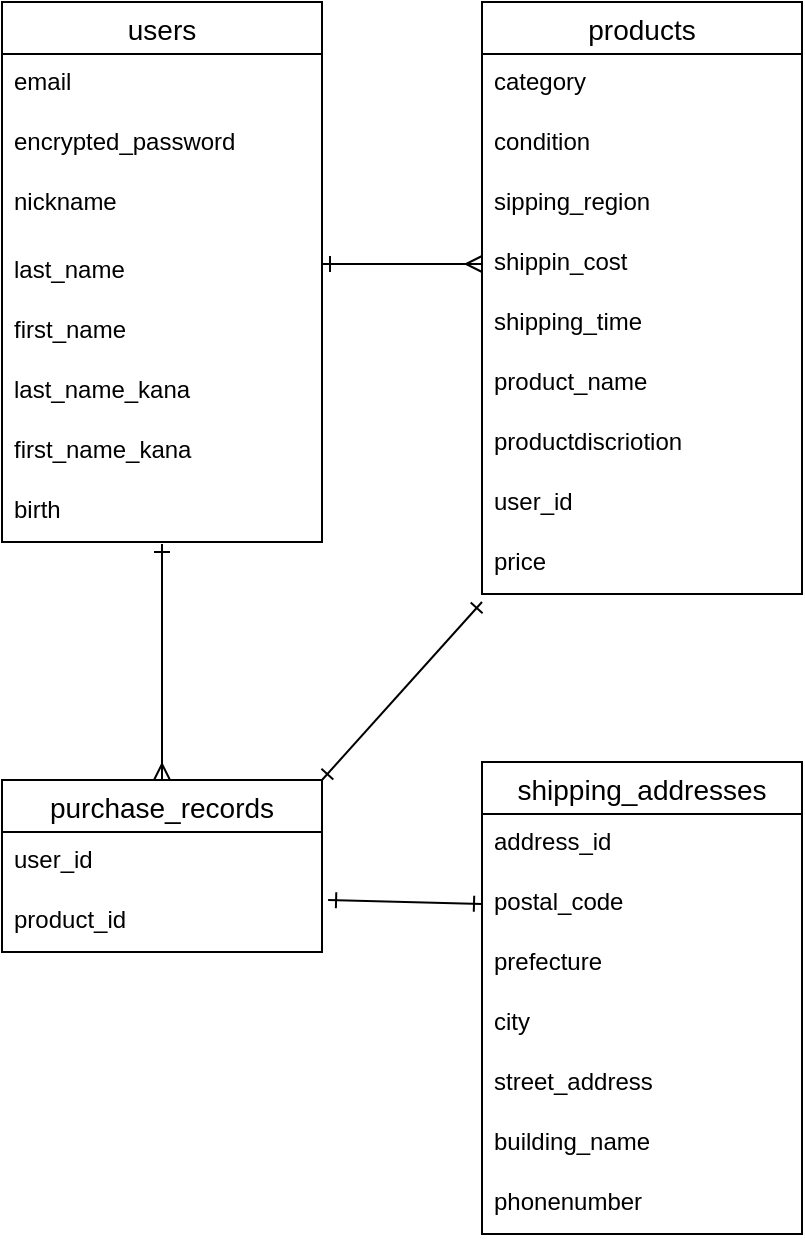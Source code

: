 <mxfile>
    <diagram id="DH9Vm6OfYUjxD5UCwHW9" name="ページ1">
        <mxGraphModel dx="555" dy="609" grid="1" gridSize="10" guides="1" tooltips="1" connect="1" arrows="1" fold="1" page="1" pageScale="1" pageWidth="827" pageHeight="1169" math="0" shadow="0">
            <root>
                <mxCell id="0"/>
                <mxCell id="1" parent="0"/>
                <mxCell id="2" value="users" style="swimlane;fontStyle=0;childLayout=stackLayout;horizontal=1;startSize=26;horizontalStack=0;resizeParent=1;resizeParentMax=0;resizeLast=0;collapsible=1;marginBottom=0;align=center;fontSize=14;" vertex="1" parent="1">
                    <mxGeometry x="80" y="20" width="160" height="270" as="geometry"/>
                </mxCell>
                <mxCell id="4" value="email&#10;&#10;" style="text;strokeColor=none;fillColor=none;spacingLeft=4;spacingRight=4;overflow=hidden;rotatable=0;points=[[0,0.5],[1,0.5]];portConstraint=eastwest;fontSize=12;" vertex="1" parent="2">
                    <mxGeometry y="26" width="160" height="30" as="geometry"/>
                </mxCell>
                <mxCell id="5" value="encrypted_password" style="text;strokeColor=none;fillColor=none;spacingLeft=4;spacingRight=4;overflow=hidden;rotatable=0;points=[[0,0.5],[1,0.5]];portConstraint=eastwest;fontSize=12;" vertex="1" parent="2">
                    <mxGeometry y="56" width="160" height="30" as="geometry"/>
                </mxCell>
                <mxCell id="7" value="nickname" style="text;strokeColor=none;fillColor=none;spacingLeft=4;spacingRight=4;overflow=hidden;rotatable=0;points=[[0,0.5],[1,0.5]];portConstraint=eastwest;fontSize=12;" vertex="1" parent="2">
                    <mxGeometry y="86" width="160" height="34" as="geometry"/>
                </mxCell>
                <mxCell id="25" value="last_name" style="text;strokeColor=none;fillColor=none;spacingLeft=4;spacingRight=4;overflow=hidden;rotatable=0;points=[[0,0.5],[1,0.5]];portConstraint=eastwest;fontSize=12;" vertex="1" parent="2">
                    <mxGeometry y="120" width="160" height="30" as="geometry"/>
                </mxCell>
                <mxCell id="26" value="first_name" style="text;strokeColor=none;fillColor=none;spacingLeft=4;spacingRight=4;overflow=hidden;rotatable=0;points=[[0,0.5],[1,0.5]];portConstraint=eastwest;fontSize=12;" vertex="1" parent="2">
                    <mxGeometry y="150" width="160" height="30" as="geometry"/>
                </mxCell>
                <mxCell id="27" value="last_name_kana" style="text;strokeColor=none;fillColor=none;spacingLeft=4;spacingRight=4;overflow=hidden;rotatable=0;points=[[0,0.5],[1,0.5]];portConstraint=eastwest;fontSize=12;" vertex="1" parent="2">
                    <mxGeometry y="180" width="160" height="30" as="geometry"/>
                </mxCell>
                <mxCell id="28" value="first_name_kana" style="text;strokeColor=none;fillColor=none;spacingLeft=4;spacingRight=4;overflow=hidden;rotatable=0;points=[[0,0.5],[1,0.5]];portConstraint=eastwest;fontSize=12;" vertex="1" parent="2">
                    <mxGeometry y="210" width="160" height="30" as="geometry"/>
                </mxCell>
                <mxCell id="29" value="birth" style="text;strokeColor=none;fillColor=none;spacingLeft=4;spacingRight=4;overflow=hidden;rotatable=0;points=[[0,0.5],[1,0.5]];portConstraint=eastwest;fontSize=12;" vertex="1" parent="2">
                    <mxGeometry y="240" width="160" height="30" as="geometry"/>
                </mxCell>
                <mxCell id="30" value="products" style="swimlane;fontStyle=0;childLayout=stackLayout;horizontal=1;startSize=26;horizontalStack=0;resizeParent=1;resizeParentMax=0;resizeLast=0;collapsible=1;marginBottom=0;align=center;fontSize=14;" vertex="1" parent="1">
                    <mxGeometry x="320" y="20" width="160" height="296" as="geometry"/>
                </mxCell>
                <mxCell id="33" value="category" style="text;strokeColor=none;fillColor=none;spacingLeft=4;spacingRight=4;overflow=hidden;rotatable=0;points=[[0,0.5],[1,0.5]];portConstraint=eastwest;fontSize=12;" vertex="1" parent="30">
                    <mxGeometry y="26" width="160" height="30" as="geometry"/>
                </mxCell>
                <mxCell id="34" value="condition" style="text;strokeColor=none;fillColor=none;spacingLeft=4;spacingRight=4;overflow=hidden;rotatable=0;points=[[0,0.5],[1,0.5]];portConstraint=eastwest;fontSize=12;" vertex="1" parent="30">
                    <mxGeometry y="56" width="160" height="30" as="geometry"/>
                </mxCell>
                <mxCell id="41" value="sipping_region" style="text;strokeColor=none;fillColor=none;spacingLeft=4;spacingRight=4;overflow=hidden;rotatable=0;points=[[0,0.5],[1,0.5]];portConstraint=eastwest;fontSize=12;" vertex="1" parent="30">
                    <mxGeometry y="86" width="160" height="30" as="geometry"/>
                </mxCell>
                <mxCell id="42" value="shippin_cost" style="text;strokeColor=none;fillColor=none;spacingLeft=4;spacingRight=4;overflow=hidden;rotatable=0;points=[[0,0.5],[1,0.5]];portConstraint=eastwest;fontSize=12;" vertex="1" parent="30">
                    <mxGeometry y="116" width="160" height="30" as="geometry"/>
                </mxCell>
                <mxCell id="43" value="shipping_time" style="text;strokeColor=none;fillColor=none;spacingLeft=4;spacingRight=4;overflow=hidden;rotatable=0;points=[[0,0.5],[1,0.5]];portConstraint=eastwest;fontSize=12;" vertex="1" parent="30">
                    <mxGeometry y="146" width="160" height="30" as="geometry"/>
                </mxCell>
                <mxCell id="133" value="product_name" style="text;strokeColor=none;fillColor=none;spacingLeft=4;spacingRight=4;overflow=hidden;rotatable=0;points=[[0,0.5],[1,0.5]];portConstraint=eastwest;fontSize=12;" vertex="1" parent="30">
                    <mxGeometry y="176" width="160" height="30" as="geometry"/>
                </mxCell>
                <mxCell id="134" value="productdiscriotion" style="text;strokeColor=none;fillColor=none;spacingLeft=4;spacingRight=4;overflow=hidden;rotatable=0;points=[[0,0.5],[1,0.5]];portConstraint=eastwest;fontSize=12;" vertex="1" parent="30">
                    <mxGeometry y="206" width="160" height="30" as="geometry"/>
                </mxCell>
                <mxCell id="136" value="user_id" style="text;strokeColor=none;fillColor=none;spacingLeft=4;spacingRight=4;overflow=hidden;rotatable=0;points=[[0,0.5],[1,0.5]];portConstraint=eastwest;fontSize=12;" vertex="1" parent="30">
                    <mxGeometry y="236" width="160" height="30" as="geometry"/>
                </mxCell>
                <mxCell id="135" value="price" style="text;strokeColor=none;fillColor=none;spacingLeft=4;spacingRight=4;overflow=hidden;rotatable=0;points=[[0,0.5],[1,0.5]];portConstraint=eastwest;fontSize=12;" vertex="1" parent="30">
                    <mxGeometry y="266" width="160" height="30" as="geometry"/>
                </mxCell>
                <mxCell id="124" style="edgeStyle=none;html=1;exitX=0.5;exitY=0;exitDx=0;exitDy=0;entryX=0.5;entryY=1.033;entryDx=0;entryDy=0;entryPerimeter=0;startArrow=ERmany;startFill=0;endArrow=ERone;endFill=0;" edge="1" parent="1" source="80" target="29">
                    <mxGeometry relative="1" as="geometry"/>
                </mxCell>
                <mxCell id="125" style="edgeStyle=none;html=1;exitX=1;exitY=0;exitDx=0;exitDy=0;startArrow=ERone;startFill=0;endArrow=ERone;endFill=0;" edge="1" parent="1" source="80">
                    <mxGeometry relative="1" as="geometry">
                        <mxPoint x="320" y="320" as="targetPoint"/>
                    </mxGeometry>
                </mxCell>
                <mxCell id="80" value="purchase_records" style="swimlane;fontStyle=0;childLayout=stackLayout;horizontal=1;startSize=26;horizontalStack=0;resizeParent=1;resizeParentMax=0;resizeLast=0;collapsible=1;marginBottom=0;align=center;fontSize=14;" vertex="1" parent="1">
                    <mxGeometry x="80" y="409" width="160" height="86" as="geometry"/>
                </mxCell>
                <mxCell id="82" value="user_id" style="text;strokeColor=none;fillColor=none;spacingLeft=4;spacingRight=4;overflow=hidden;rotatable=0;points=[[0,0.5],[1,0.5]];portConstraint=eastwest;fontSize=12;" vertex="1" parent="80">
                    <mxGeometry y="26" width="160" height="30" as="geometry"/>
                </mxCell>
                <mxCell id="83" value="product_id" style="text;strokeColor=none;fillColor=none;spacingLeft=4;spacingRight=4;overflow=hidden;rotatable=0;points=[[0,0.5],[1,0.5]];portConstraint=eastwest;fontSize=12;" vertex="1" parent="80">
                    <mxGeometry y="56" width="160" height="30" as="geometry"/>
                </mxCell>
                <mxCell id="115" value="shipping_addresses" style="swimlane;fontStyle=0;childLayout=stackLayout;horizontal=1;startSize=26;horizontalStack=0;resizeParent=1;resizeParentMax=0;resizeLast=0;collapsible=1;marginBottom=0;align=center;fontSize=14;" vertex="1" parent="1">
                    <mxGeometry x="320" y="400" width="160" height="236" as="geometry"/>
                </mxCell>
                <mxCell id="116" value="address_id" style="text;strokeColor=none;fillColor=none;spacingLeft=4;spacingRight=4;overflow=hidden;rotatable=0;points=[[0,0.5],[1,0.5]];portConstraint=eastwest;fontSize=12;" vertex="1" parent="115">
                    <mxGeometry y="26" width="160" height="30" as="geometry"/>
                </mxCell>
                <mxCell id="118" value="postal_code" style="text;strokeColor=none;fillColor=none;spacingLeft=4;spacingRight=4;overflow=hidden;rotatable=0;points=[[0,0.5],[1,0.5]];portConstraint=eastwest;fontSize=12;" vertex="1" parent="115">
                    <mxGeometry y="56" width="160" height="30" as="geometry"/>
                </mxCell>
                <mxCell id="119" value="prefecture" style="text;strokeColor=none;fillColor=none;spacingLeft=4;spacingRight=4;overflow=hidden;rotatable=0;points=[[0,0.5],[1,0.5]];portConstraint=eastwest;fontSize=12;" vertex="1" parent="115">
                    <mxGeometry y="86" width="160" height="30" as="geometry"/>
                </mxCell>
                <mxCell id="120" value="city" style="text;strokeColor=none;fillColor=none;spacingLeft=4;spacingRight=4;overflow=hidden;rotatable=0;points=[[0,0.5],[1,0.5]];portConstraint=eastwest;fontSize=12;" vertex="1" parent="115">
                    <mxGeometry y="116" width="160" height="30" as="geometry"/>
                </mxCell>
                <mxCell id="121" value="street_address" style="text;strokeColor=none;fillColor=none;spacingLeft=4;spacingRight=4;overflow=hidden;rotatable=0;points=[[0,0.5],[1,0.5]];portConstraint=eastwest;fontSize=12;" vertex="1" parent="115">
                    <mxGeometry y="146" width="160" height="30" as="geometry"/>
                </mxCell>
                <mxCell id="129" value="building_name" style="text;strokeColor=none;fillColor=none;spacingLeft=4;spacingRight=4;overflow=hidden;rotatable=0;points=[[0,0.5],[1,0.5]];portConstraint=eastwest;fontSize=12;" vertex="1" parent="115">
                    <mxGeometry y="176" width="160" height="30" as="geometry"/>
                </mxCell>
                <mxCell id="130" value="phonenumber" style="text;strokeColor=none;fillColor=none;spacingLeft=4;spacingRight=4;overflow=hidden;rotatable=0;points=[[0,0.5],[1,0.5]];portConstraint=eastwest;fontSize=12;" vertex="1" parent="115">
                    <mxGeometry y="206" width="160" height="30" as="geometry"/>
                </mxCell>
                <mxCell id="126" style="edgeStyle=none;html=1;entryX=0;entryY=0.5;entryDx=0;entryDy=0;startArrow=ERone;startFill=0;endArrow=ERmany;endFill=0;" edge="1" parent="1" target="42">
                    <mxGeometry relative="1" as="geometry">
                        <mxPoint x="240" y="151" as="sourcePoint"/>
                    </mxGeometry>
                </mxCell>
                <mxCell id="127" style="edgeStyle=none;html=1;exitX=1.019;exitY=0.133;exitDx=0;exitDy=0;entryX=0;entryY=0.5;entryDx=0;entryDy=0;startArrow=ERone;startFill=0;endArrow=ERone;endFill=0;exitPerimeter=0;" edge="1" parent="1" source="83" target="118">
                    <mxGeometry relative="1" as="geometry"/>
                </mxCell>
            </root>
        </mxGraphModel>
    </diagram>
</mxfile>